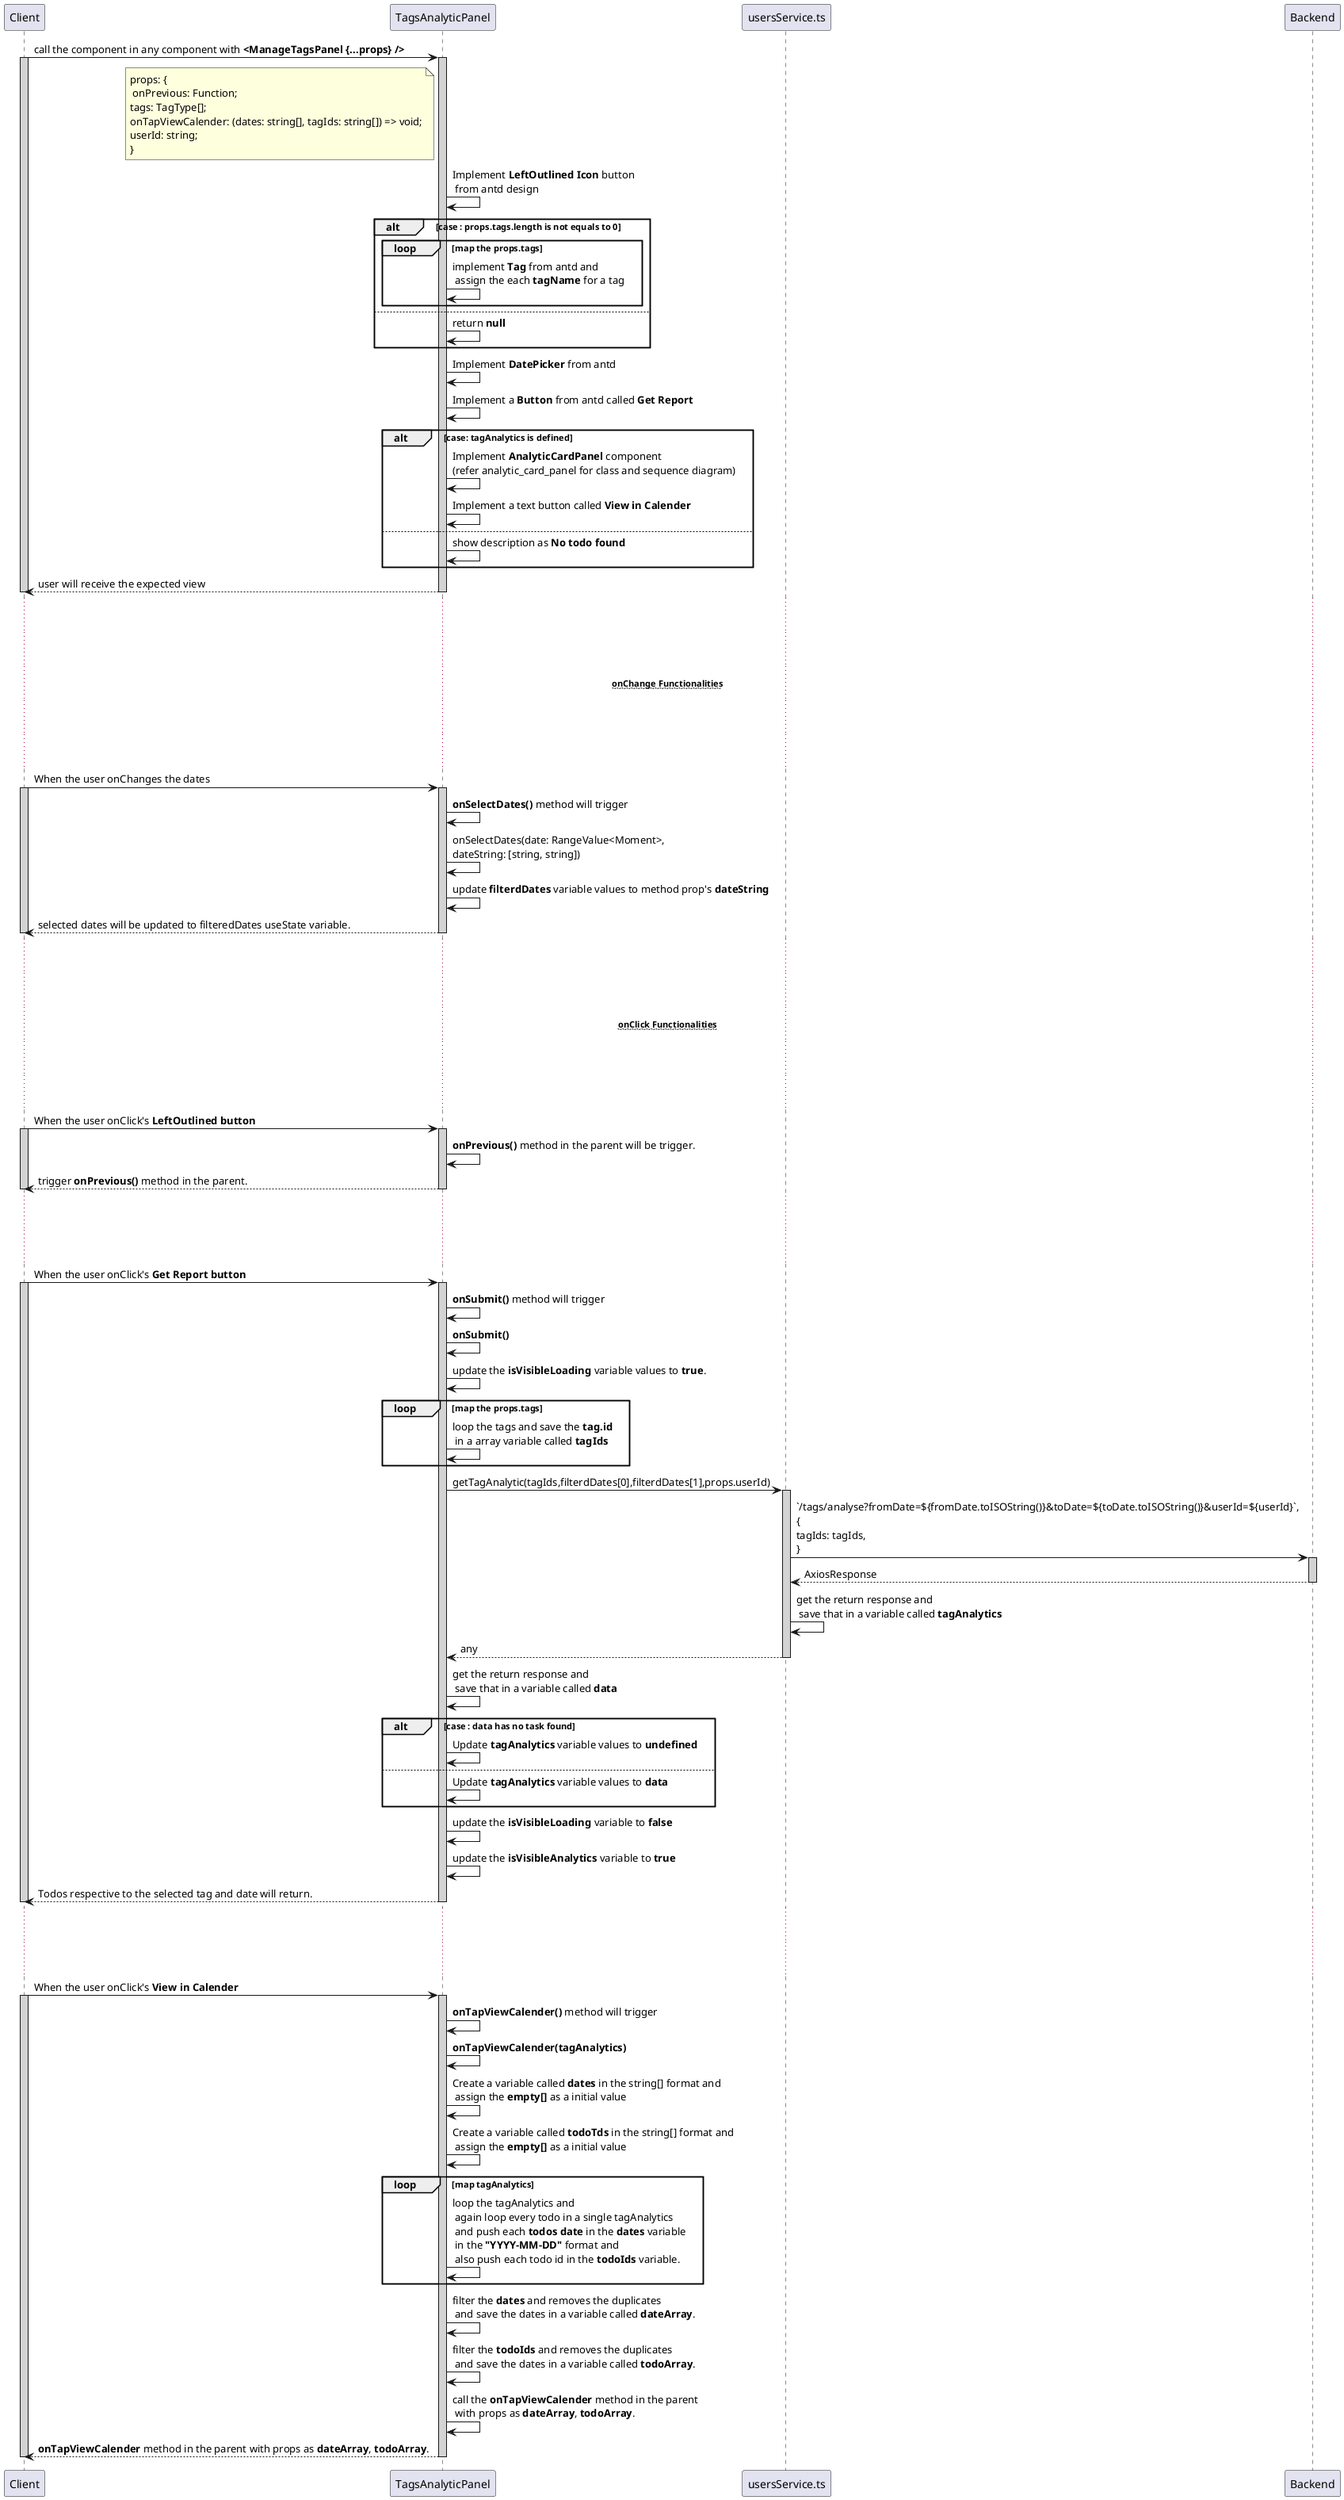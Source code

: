 @startuml tags_analytic_panel
participant Client
participant TagsAnalyticPanel
participant usersService.ts
participant Backend

Client -> TagsAnalyticPanel : call the component in any component with **<ManageTagsPanel {...props} />**
activate Client #D3D3D3
    activate TagsAnalyticPanel #D3D3D3
        note left of TagsAnalyticPanel : props: {\n onPrevious: Function;\ntags: TagType[];\nonTapViewCalender: (dates: string[], tagIds: string[]) => void;\nuserId: string; \n}
        TagsAnalyticPanel -> TagsAnalyticPanel : Implement **LeftOutlined Icon** button\n from antd design
        alt case : props.tags.length is not equals to 0
            loop map the props.tags 
                TagsAnalyticPanel -> TagsAnalyticPanel : implement **Tag** from antd and\n assign the each **tagName** for a tag
            end
        else
            TagsAnalyticPanel -> TagsAnalyticPanel : return **null**
        end
        TagsAnalyticPanel -> TagsAnalyticPanel : Implement **DatePicker** from antd
        TagsAnalyticPanel -> TagsAnalyticPanel : Implement a **Button** from antd called **Get Report**
        alt case: tagAnalytics is defined
            TagsAnalyticPanel -> TagsAnalyticPanel : Implement **AnalyticCardPanel** component\n(refer analytic_card_panel for class and sequence diagram)
            TagsAnalyticPanel -> TagsAnalyticPanel : Implement a text button called **View in Calender**
        else
            TagsAnalyticPanel -> TagsAnalyticPanel : show description as **No todo found**
        end
        
        Client <-- TagsAnalyticPanel : user will receive the expected view
    deactivate TagsAnalyticPanel
deactivate Client

... ...
... ...
...~~**onChange Functionalities**~~ ...
... ...
... ...

Client -> TagsAnalyticPanel : When the user onChanges the dates
activate Client #D3D3D3
    activate TagsAnalyticPanel #D3D3D3
        TagsAnalyticPanel -> TagsAnalyticPanel : **onSelectDates()** method will trigger
        TagsAnalyticPanel -> TagsAnalyticPanel : onSelectDates(date: RangeValue<Moment>,\ndateString: [string, string])
        TagsAnalyticPanel -> TagsAnalyticPanel : update **filterdDates** variable values to method prop's **dateString**
        Client <-- TagsAnalyticPanel : selected dates will be updated to filteredDates useState variable.

    deactivate TagsAnalyticPanel
deactivate Client

... ...
... ...
...~~**onClick Functionalities**~~ ...
... ...
... ...

Client -> TagsAnalyticPanel : When the user onClick's **LeftOutlined button**
activate Client #D3D3D3
    activate TagsAnalyticPanel #D3D3D3
        TagsAnalyticPanel -> TagsAnalyticPanel : **onPrevious()** method in the parent will be trigger.
        Client <-- TagsAnalyticPanel : trigger **onPrevious()** method in the parent.
    deactivate TagsAnalyticPanel
deactivate Client

... ...
... ...

Client -> TagsAnalyticPanel : When the user onClick's **Get Report button**
activate Client #D3D3D3
    activate TagsAnalyticPanel #D3D3D3
        TagsAnalyticPanel -> TagsAnalyticPanel : **onSubmit()** method will trigger
        TagsAnalyticPanel -> TagsAnalyticPanel : **onSubmit()**
        TagsAnalyticPanel -> TagsAnalyticPanel : update the **isVisibleLoading** variable values to **true**.
        loop map the props.tags
            TagsAnalyticPanel -> TagsAnalyticPanel : loop the tags and save the **tag.id**\n in a array variable called **tagIds**
        end
        TagsAnalyticPanel -> usersService.ts :getTagAnalytic(tagIds,filterdDates[0],filterdDates[1],props.userId)
        activate usersService.ts #D3D3D3
            usersService.ts -> Backend : `/tags/analyse?fromDate=${fromDate.toISOString()}&toDate=${toDate.toISOString()}&userId=${userId}`,\n{\ntagIds: tagIds,\n}
            activate Backend #D3D3D3
                usersService.ts <-- Backend :AxiosResponse
            deactivate Backend
            usersService.ts -> usersService.ts : get the return response and\n save that in a variable called **tagAnalytics**
            TagsAnalyticPanel <-- usersService.ts : any
        deactivate usersService.ts
        TagsAnalyticPanel -> TagsAnalyticPanel : get the return response and\n save that in a variable called **data**
        alt case : data has **no task found**
            TagsAnalyticPanel -> TagsAnalyticPanel : Update **tagAnalytics** variable values to **undefined**
        else
            TagsAnalyticPanel -> TagsAnalyticPanel : Update **tagAnalytics** variable values to **data**
        end
        TagsAnalyticPanel -> TagsAnalyticPanel : update the **isVisibleLoading** variable to **false**
        TagsAnalyticPanel -> TagsAnalyticPanel : update the **isVisibleAnalytics** variable to **true**
        Client <-- TagsAnalyticPanel : Todos respective to the selected tag and date will return.
    deactivate TagsAnalyticPanel
deactivate Client

... ...
... ...

Client -> TagsAnalyticPanel : When the user onClick's **View in Calender**
activate Client #D3D3D3
    activate TagsAnalyticPanel #D3D3D3
        TagsAnalyticPanel -> TagsAnalyticPanel : **onTapViewCalender()** method will trigger
        TagsAnalyticPanel -> TagsAnalyticPanel : **onTapViewCalender(tagAnalytics)**
        TagsAnalyticPanel -> TagsAnalyticPanel : Create a variable called **dates** in the string[] format and\n assign the **empty[]** as a initial value
        TagsAnalyticPanel -> TagsAnalyticPanel : Create a variable called **todoTds** in the string[] format and\n assign the **empty[]** as a initial value
        loop map **tagAnalytics** 
            TagsAnalyticPanel -> TagsAnalyticPanel : loop the tagAnalytics and\n again loop every todo in a single tagAnalytics\n and push each **todos date** in the **dates** variable\n in the **"YYYY-MM-DD"** format and\n also push each todo id in the **todoIds** variable.
        end
        TagsAnalyticPanel -> TagsAnalyticPanel : filter the **dates** and removes the duplicates\n and save the dates in a variable called **dateArray**.
        TagsAnalyticPanel -> TagsAnalyticPanel : filter the **todoIds** and removes the duplicates\n and save the dates in a variable called **todoArray**.
        TagsAnalyticPanel -> TagsAnalyticPanel : call the **onTapViewCalender** method in the parent\n with props as **dateArray**, **todoArray**.
        Client <-- TagsAnalyticPanel : **onTapViewCalender** method in the parent with props as **dateArray**, **todoArray**.
    deactivate TagsAnalyticPanel
deactivate Client

@enduml